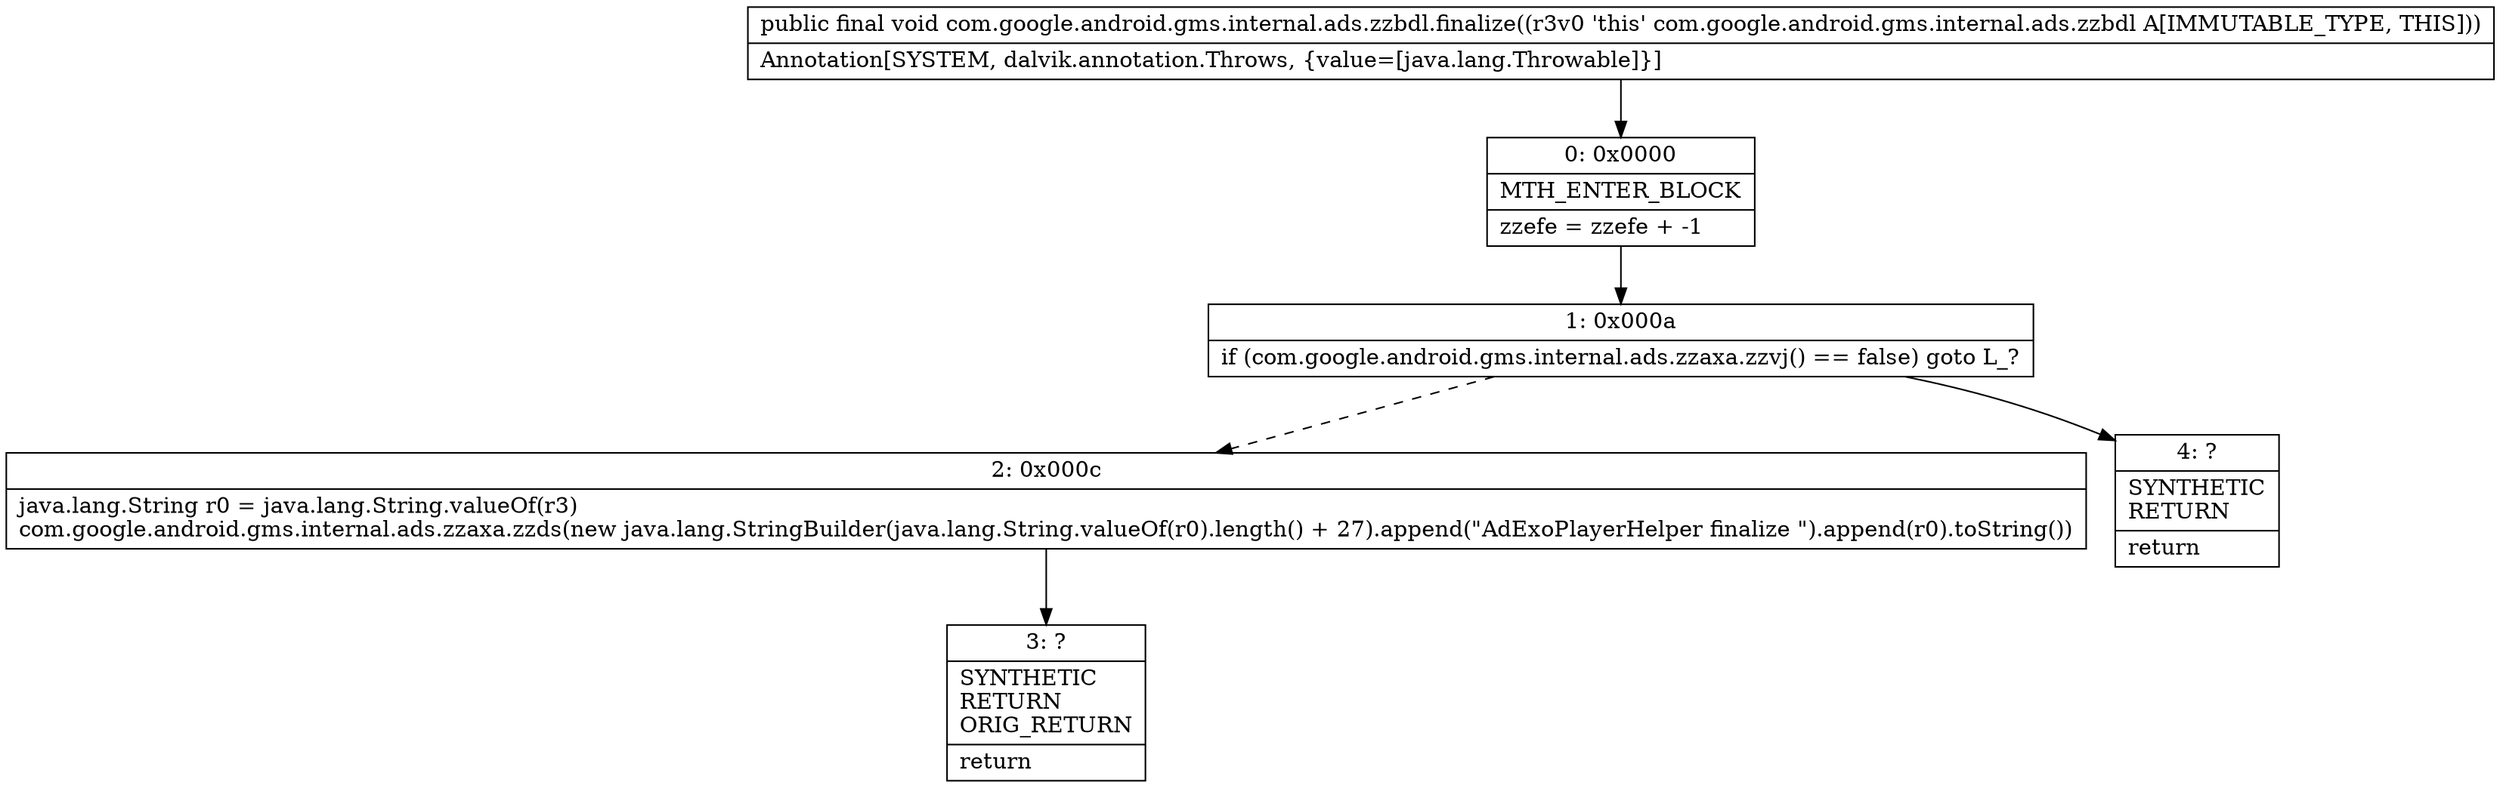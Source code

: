 digraph "CFG forcom.google.android.gms.internal.ads.zzbdl.finalize()V" {
Node_0 [shape=record,label="{0\:\ 0x0000|MTH_ENTER_BLOCK\l|zzefe = zzefe + \-1\l}"];
Node_1 [shape=record,label="{1\:\ 0x000a|if (com.google.android.gms.internal.ads.zzaxa.zzvj() == false) goto L_?\l}"];
Node_2 [shape=record,label="{2\:\ 0x000c|java.lang.String r0 = java.lang.String.valueOf(r3)\lcom.google.android.gms.internal.ads.zzaxa.zzds(new java.lang.StringBuilder(java.lang.String.valueOf(r0).length() + 27).append(\"AdExoPlayerHelper finalize \").append(r0).toString())\l}"];
Node_3 [shape=record,label="{3\:\ ?|SYNTHETIC\lRETURN\lORIG_RETURN\l|return\l}"];
Node_4 [shape=record,label="{4\:\ ?|SYNTHETIC\lRETURN\l|return\l}"];
MethodNode[shape=record,label="{public final void com.google.android.gms.internal.ads.zzbdl.finalize((r3v0 'this' com.google.android.gms.internal.ads.zzbdl A[IMMUTABLE_TYPE, THIS]))  | Annotation[SYSTEM, dalvik.annotation.Throws, \{value=[java.lang.Throwable]\}]\l}"];
MethodNode -> Node_0;
Node_0 -> Node_1;
Node_1 -> Node_2[style=dashed];
Node_1 -> Node_4;
Node_2 -> Node_3;
}

